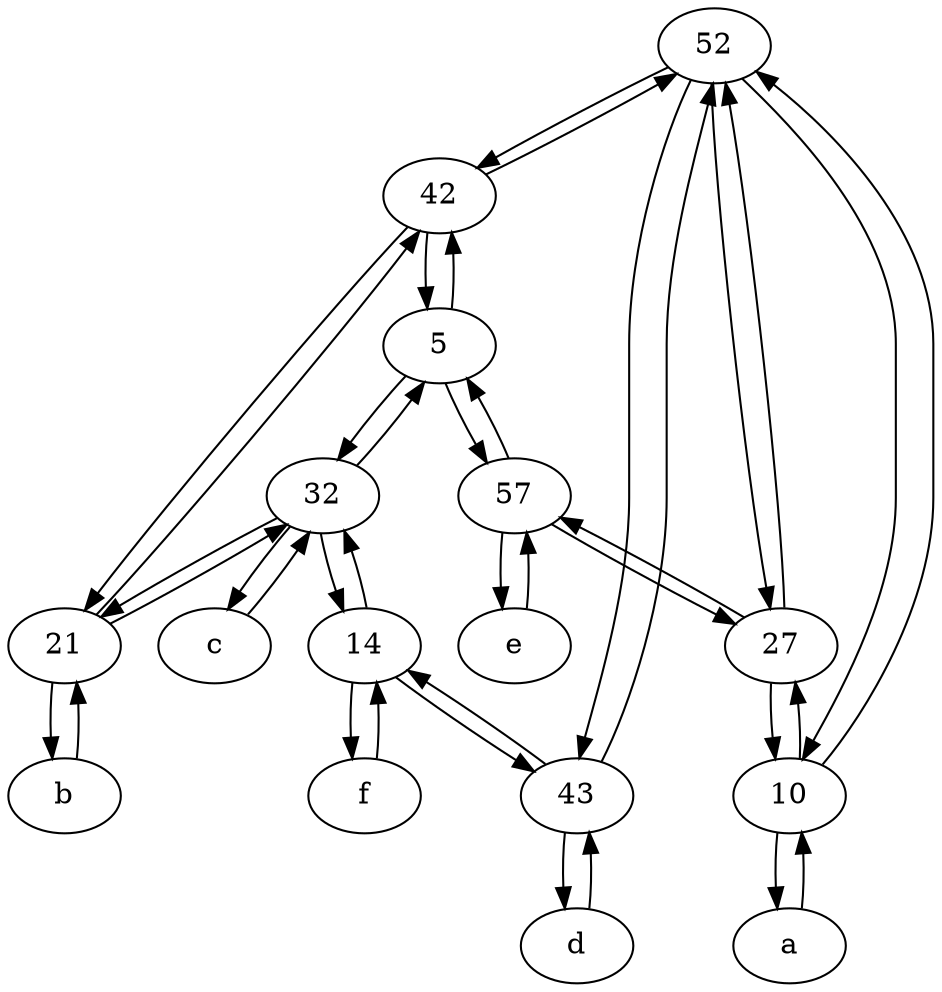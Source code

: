digraph  {
	52;
	42;
	27;
	a [pos="40,10!"];
	f [pos="15,45!"];
	10;
	14;
	b [pos="50,20!"];
	e [pos="30,50!"];
	21;
	5;
	43;
	57;
	c [pos="20,10!"];
	d [pos="20,30!"];
	32;
	52 -> 42;
	b -> 21;
	32 -> 14;
	52 -> 27;
	52 -> 43;
	a -> 10;
	14 -> 32;
	57 -> e;
	f -> 14;
	21 -> 42;
	5 -> 42;
	14 -> f;
	57 -> 27;
	27 -> 57;
	43 -> 52;
	e -> 57;
	10 -> a;
	10 -> 52;
	21 -> 32;
	42 -> 52;
	27 -> 52;
	43 -> 14;
	42 -> 21;
	21 -> b;
	c -> 32;
	d -> 43;
	5 -> 57;
	52 -> 10;
	14 -> 43;
	32 -> c;
	32 -> 21;
	32 -> 5;
	27 -> 10;
	57 -> 5;
	5 -> 32;
	10 -> 27;
	43 -> d;
	42 -> 5;

	}